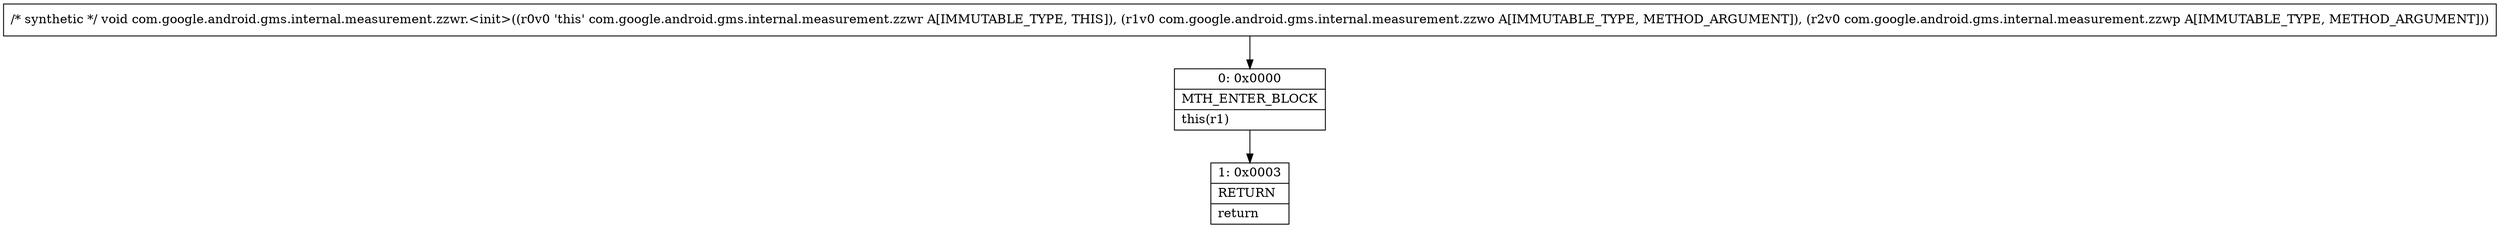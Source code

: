 digraph "CFG forcom.google.android.gms.internal.measurement.zzwr.\<init\>(Lcom\/google\/android\/gms\/internal\/measurement\/zzwo;Lcom\/google\/android\/gms\/internal\/measurement\/zzwp;)V" {
Node_0 [shape=record,label="{0\:\ 0x0000|MTH_ENTER_BLOCK\l|this(r1)\l}"];
Node_1 [shape=record,label="{1\:\ 0x0003|RETURN\l|return\l}"];
MethodNode[shape=record,label="{\/* synthetic *\/ void com.google.android.gms.internal.measurement.zzwr.\<init\>((r0v0 'this' com.google.android.gms.internal.measurement.zzwr A[IMMUTABLE_TYPE, THIS]), (r1v0 com.google.android.gms.internal.measurement.zzwo A[IMMUTABLE_TYPE, METHOD_ARGUMENT]), (r2v0 com.google.android.gms.internal.measurement.zzwp A[IMMUTABLE_TYPE, METHOD_ARGUMENT])) }"];
MethodNode -> Node_0;
Node_0 -> Node_1;
}

